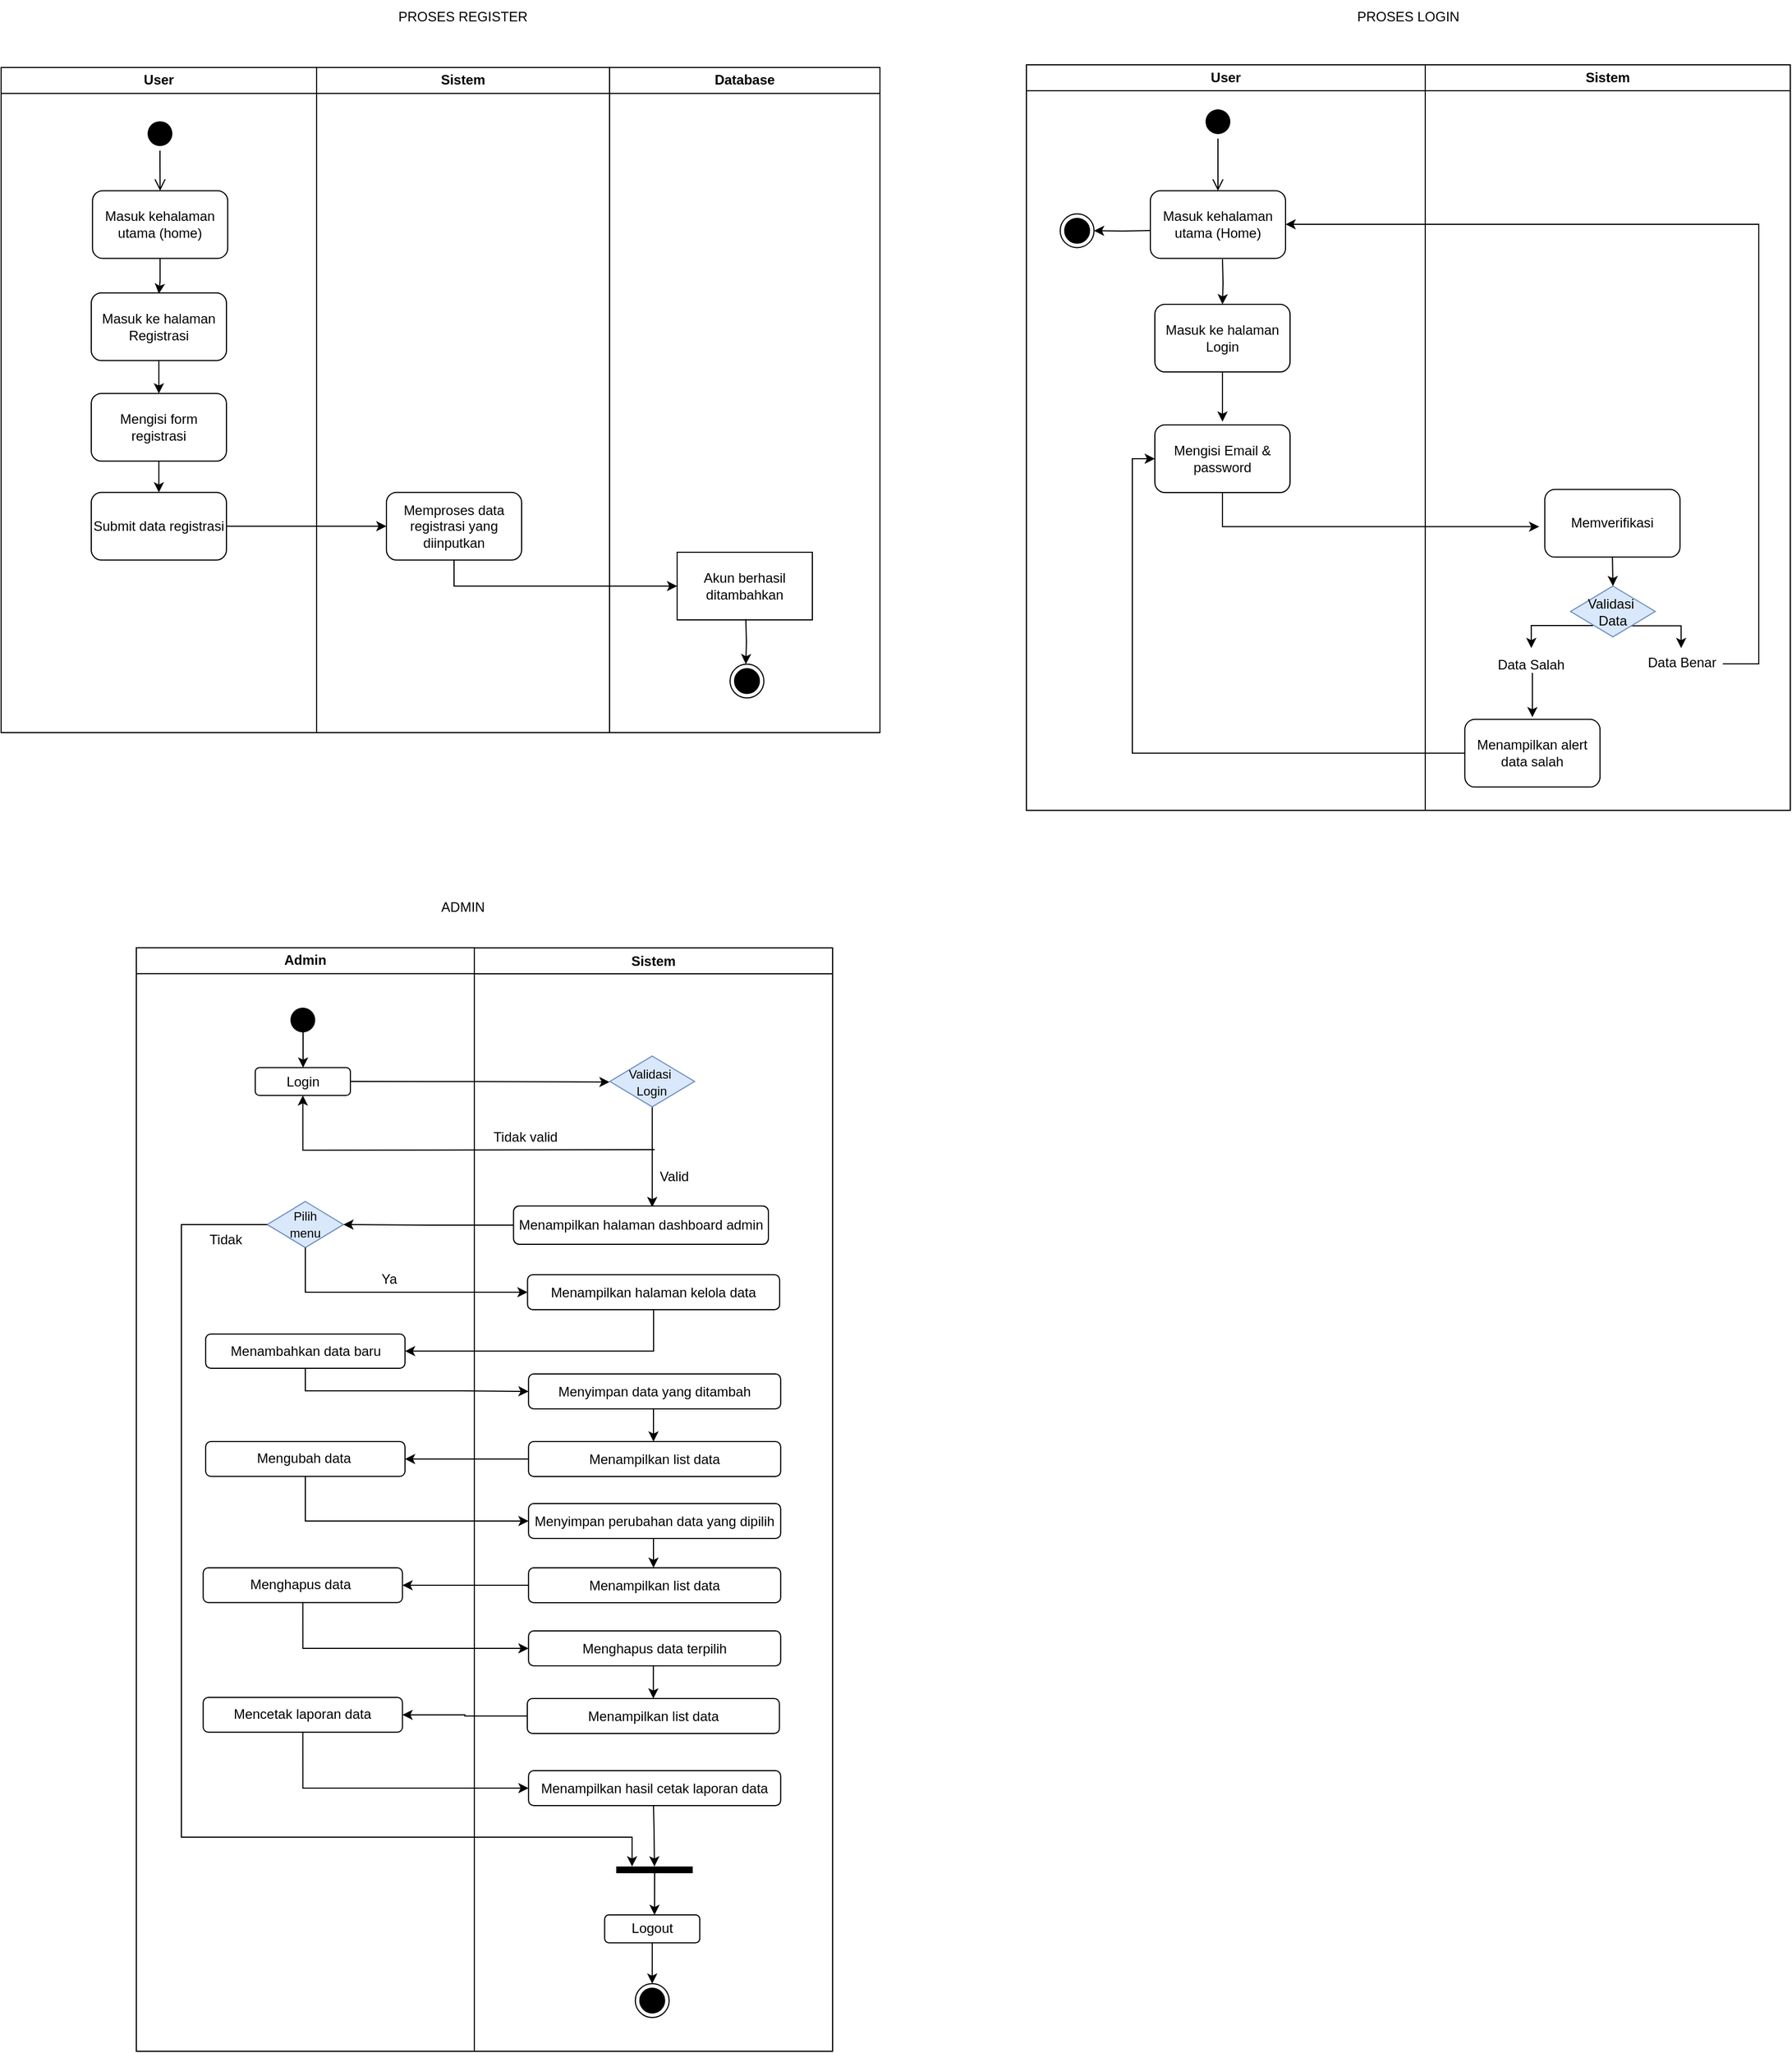 <mxfile version="21.6.9" type="github">
  <diagram name="Page-1" id="e7e014a7-5840-1c2e-5031-d8a46d1fe8dd">
    <mxGraphModel dx="1257" dy="834" grid="1" gridSize="10" guides="1" tooltips="1" connect="1" arrows="1" fold="1" page="1" pageScale="1" pageWidth="1169" pageHeight="826" background="none" math="0" shadow="0">
      <root>
        <mxCell id="0" />
        <mxCell id="1" parent="0" />
        <mxCell id="n_CjR4kDcSBruVza5yp5-41" style="edgeStyle=orthogonalEdgeStyle;rounded=0;orthogonalLoop=1;jettySize=auto;html=1;" edge="1" parent="1" source="n_CjR4kDcSBruVza5yp5-56">
          <mxGeometry relative="1" as="geometry">
            <mxPoint x="300" y="420.59" as="targetPoint" />
          </mxGeometry>
        </mxCell>
        <mxCell id="n_CjR4kDcSBruVza5yp5-42" value="" style="ellipse;html=1;shape=startState;fillColor=#000000;strokeColor=none;" vertex="1" parent="1">
          <mxGeometry x="286" y="263.59" width="30" height="30" as="geometry" />
        </mxCell>
        <mxCell id="n_CjR4kDcSBruVza5yp5-43" value="" style="edgeStyle=orthogonalEdgeStyle;html=1;verticalAlign=bottom;endArrow=open;endSize=8;strokeColor=#000000;rounded=0;entryX=0.5;entryY=0;entryDx=0;entryDy=0;" edge="1" parent="1" source="n_CjR4kDcSBruVza5yp5-42" target="n_CjR4kDcSBruVza5yp5-56">
          <mxGeometry relative="1" as="geometry">
            <mxPoint x="300" y="353.59" as="targetPoint" />
            <Array as="points">
              <mxPoint x="301" y="306.31" />
              <mxPoint x="301" y="306.31" />
            </Array>
          </mxGeometry>
        </mxCell>
        <mxCell id="n_CjR4kDcSBruVza5yp5-44" style="edgeStyle=orthogonalEdgeStyle;rounded=0;orthogonalLoop=1;jettySize=auto;html=1;entryX=0.5;entryY=0;entryDx=0;entryDy=0;" edge="1" parent="1" source="n_CjR4kDcSBruVza5yp5-45" target="n_CjR4kDcSBruVza5yp5-47">
          <mxGeometry relative="1" as="geometry" />
        </mxCell>
        <mxCell id="n_CjR4kDcSBruVza5yp5-45" value="Masuk ke halaman Registrasi" style="rounded=1;whiteSpace=wrap;html=1;" vertex="1" parent="1">
          <mxGeometry x="240" y="419.9" width="120" height="60" as="geometry" />
        </mxCell>
        <mxCell id="n_CjR4kDcSBruVza5yp5-46" value="" style="edgeStyle=orthogonalEdgeStyle;rounded=0;orthogonalLoop=1;jettySize=auto;html=1;" edge="1" parent="1" source="n_CjR4kDcSBruVza5yp5-47" target="n_CjR4kDcSBruVza5yp5-49">
          <mxGeometry relative="1" as="geometry" />
        </mxCell>
        <mxCell id="n_CjR4kDcSBruVza5yp5-47" value="Mengisi form registrasi" style="rounded=1;whiteSpace=wrap;html=1;" vertex="1" parent="1">
          <mxGeometry x="240" y="509.11" width="120" height="60" as="geometry" />
        </mxCell>
        <mxCell id="n_CjR4kDcSBruVza5yp5-48" style="edgeStyle=orthogonalEdgeStyle;rounded=0;orthogonalLoop=1;jettySize=auto;html=1;exitX=1;exitY=0.5;exitDx=0;exitDy=0;" edge="1" parent="1" source="n_CjR4kDcSBruVza5yp5-49" target="n_CjR4kDcSBruVza5yp5-54">
          <mxGeometry relative="1" as="geometry">
            <mxPoint x="649" y="821.38" as="targetPoint" />
          </mxGeometry>
        </mxCell>
        <mxCell id="n_CjR4kDcSBruVza5yp5-49" value="Submit data registrasi" style="rounded=1;whiteSpace=wrap;html=1;" vertex="1" parent="1">
          <mxGeometry x="240" y="596.9" width="120" height="60" as="geometry" />
        </mxCell>
        <mxCell id="n_CjR4kDcSBruVza5yp5-53" value="Sistem" style="swimlane;whiteSpace=wrap;html=1;startSize=23;" vertex="1" parent="1">
          <mxGeometry x="440" y="219.9" width="260" height="590.1" as="geometry" />
        </mxCell>
        <mxCell id="n_CjR4kDcSBruVza5yp5-54" value="Memproses data registrasi yang diinputkan" style="rounded=1;whiteSpace=wrap;html=1;" vertex="1" parent="n_CjR4kDcSBruVza5yp5-53">
          <mxGeometry x="61.98" y="377.0" width="120" height="60" as="geometry" />
        </mxCell>
        <mxCell id="n_CjR4kDcSBruVza5yp5-55" value="User" style="swimlane;whiteSpace=wrap;html=1;startSize=23;" vertex="1" parent="1">
          <mxGeometry x="160" y="219.9" width="280" height="590.1" as="geometry" />
        </mxCell>
        <mxCell id="n_CjR4kDcSBruVza5yp5-56" value="Masuk kehalaman utama (home)" style="rounded=1;whiteSpace=wrap;html=1;" vertex="1" parent="n_CjR4kDcSBruVza5yp5-55">
          <mxGeometry x="81.12" y="109.31" width="120" height="60" as="geometry" />
        </mxCell>
        <mxCell id="n_CjR4kDcSBruVza5yp5-57" value="PROSES REGISTER" style="text;html=1;strokeColor=none;fillColor=none;align=center;verticalAlign=middle;whiteSpace=wrap;rounded=0;" vertex="1" parent="1">
          <mxGeometry x="430" y="160" width="280" height="30" as="geometry" />
        </mxCell>
        <mxCell id="n_CjR4kDcSBruVza5yp5-58" value="Database" style="swimlane;whiteSpace=wrap;html=1;startSize=23;" vertex="1" parent="1">
          <mxGeometry x="700" y="219.9" width="240" height="590.1" as="geometry" />
        </mxCell>
        <mxCell id="n_CjR4kDcSBruVza5yp5-59" value="Akun berhasil ditambahkan" style="rounded=0;whiteSpace=wrap;html=1;" vertex="1" parent="n_CjR4kDcSBruVza5yp5-58">
          <mxGeometry x="60.0" y="430.1" width="120" height="60" as="geometry" />
        </mxCell>
        <mxCell id="n_CjR4kDcSBruVza5yp5-60" value="" style="ellipse;html=1;shape=endState;fillColor=#000000;strokeColor=#000000;" vertex="1" parent="n_CjR4kDcSBruVza5yp5-58">
          <mxGeometry x="106.98" y="529.38" width="30" height="30" as="geometry" />
        </mxCell>
        <mxCell id="n_CjR4kDcSBruVza5yp5-61" value="" style="edgeStyle=orthogonalEdgeStyle;rounded=0;orthogonalLoop=1;jettySize=auto;html=1;" edge="1" parent="n_CjR4kDcSBruVza5yp5-58">
          <mxGeometry relative="1" as="geometry">
            <mxPoint x="120.98" y="489.38" as="sourcePoint" />
            <mxPoint x="120.98" y="529.38" as="targetPoint" />
          </mxGeometry>
        </mxCell>
        <mxCell id="n_CjR4kDcSBruVza5yp5-62" style="edgeStyle=orthogonalEdgeStyle;rounded=0;orthogonalLoop=1;jettySize=auto;html=1;exitX=0.5;exitY=1;exitDx=0;exitDy=0;entryX=0;entryY=0.5;entryDx=0;entryDy=0;" edge="1" parent="1" source="n_CjR4kDcSBruVza5yp5-54" target="n_CjR4kDcSBruVza5yp5-59">
          <mxGeometry relative="1" as="geometry" />
        </mxCell>
        <mxCell id="n_CjR4kDcSBruVza5yp5-63" style="edgeStyle=orthogonalEdgeStyle;rounded=0;orthogonalLoop=1;jettySize=auto;html=1;exitX=-0.041;exitY=0.588;exitDx=0;exitDy=0;exitPerimeter=0;entryX=1;entryY=0.5;entryDx=0;entryDy=0;" edge="1" parent="1" target="n_CjR4kDcSBruVza5yp5-79">
          <mxGeometry relative="1" as="geometry">
            <mxPoint x="1181.08" y="364.49" as="sourcePoint" />
            <mxPoint x="1136.0" y="364.754" as="targetPoint" />
          </mxGeometry>
        </mxCell>
        <mxCell id="n_CjR4kDcSBruVza5yp5-64" value="Masuk kehalaman utama (Home)" style="rounded=1;whiteSpace=wrap;html=1;" vertex="1" parent="1">
          <mxGeometry x="1180" y="329.21" width="120" height="60" as="geometry" />
        </mxCell>
        <mxCell id="n_CjR4kDcSBruVza5yp5-65" value="" style="ellipse;html=1;shape=startState;fillColor=#000000;strokeColor=none;" vertex="1" parent="1">
          <mxGeometry x="1225" y="253.0" width="30" height="30" as="geometry" />
        </mxCell>
        <mxCell id="n_CjR4kDcSBruVza5yp5-66" value="" style="edgeStyle=orthogonalEdgeStyle;html=1;verticalAlign=bottom;endArrow=open;endSize=8;strokeColor=#000000;rounded=0;entryX=0.5;entryY=0;entryDx=0;entryDy=0;" edge="1" parent="1" source="n_CjR4kDcSBruVza5yp5-65" target="n_CjR4kDcSBruVza5yp5-64">
          <mxGeometry relative="1" as="geometry">
            <mxPoint x="1240" y="343.0" as="targetPoint" />
          </mxGeometry>
        </mxCell>
        <mxCell id="n_CjR4kDcSBruVza5yp5-67" style="edgeStyle=orthogonalEdgeStyle;rounded=0;orthogonalLoop=1;jettySize=auto;html=1;exitX=0.5;exitY=1;exitDx=0;exitDy=0;entryX=0.5;entryY=-0.048;entryDx=0;entryDy=0;entryPerimeter=0;" edge="1" parent="1" source="n_CjR4kDcSBruVza5yp5-68" target="n_CjR4kDcSBruVza5yp5-70">
          <mxGeometry relative="1" as="geometry" />
        </mxCell>
        <mxCell id="n_CjR4kDcSBruVza5yp5-68" value="Masuk ke halaman Login" style="rounded=1;whiteSpace=wrap;html=1;" vertex="1" parent="1">
          <mxGeometry x="1184" y="430.0" width="120" height="60" as="geometry" />
        </mxCell>
        <mxCell id="n_CjR4kDcSBruVza5yp5-69" style="edgeStyle=orthogonalEdgeStyle;rounded=0;orthogonalLoop=1;jettySize=auto;html=1;exitX=0.5;exitY=1;exitDx=0;exitDy=0;" edge="1" parent="1" source="n_CjR4kDcSBruVza5yp5-70">
          <mxGeometry relative="1" as="geometry">
            <Array as="points">
              <mxPoint x="1244" y="627" />
            </Array>
            <mxPoint x="1525.12" y="627.31" as="targetPoint" />
          </mxGeometry>
        </mxCell>
        <mxCell id="n_CjR4kDcSBruVza5yp5-70" value="Mengisi Email &amp;amp; password" style="rounded=1;whiteSpace=wrap;html=1;" vertex="1" parent="1">
          <mxGeometry x="1184" y="537" width="120" height="60" as="geometry" />
        </mxCell>
        <mxCell id="n_CjR4kDcSBruVza5yp5-71" style="edgeStyle=orthogonalEdgeStyle;rounded=0;orthogonalLoop=1;jettySize=auto;html=1;entryX=0.5;entryY=0;entryDx=0;entryDy=0;" edge="1" parent="1" target="n_CjR4kDcSBruVza5yp5-68">
          <mxGeometry relative="1" as="geometry">
            <mxPoint x="1244" y="390.0" as="sourcePoint" />
          </mxGeometry>
        </mxCell>
        <mxCell id="n_CjR4kDcSBruVza5yp5-72" style="edgeStyle=orthogonalEdgeStyle;rounded=0;orthogonalLoop=1;jettySize=auto;html=1;exitX=0;exitY=1;exitDx=0;exitDy=0;entryX=0.5;entryY=0;entryDx=0;entryDy=0;" edge="1" parent="1">
          <mxGeometry relative="1" as="geometry">
            <Array as="points">
              <mxPoint x="1518.12" y="715" />
            </Array>
            <mxPoint x="1573.12" y="715" as="sourcePoint" />
            <mxPoint x="1518.12" y="735" as="targetPoint" />
          </mxGeometry>
        </mxCell>
        <mxCell id="n_CjR4kDcSBruVza5yp5-73" style="edgeStyle=orthogonalEdgeStyle;rounded=0;orthogonalLoop=1;jettySize=auto;html=1;entryX=0.5;entryY=0;entryDx=0;entryDy=0;" edge="1" parent="1">
          <mxGeometry relative="1" as="geometry">
            <mxPoint x="1600.12" y="715.31" as="sourcePoint" />
            <mxPoint x="1651.12" y="735" as="targetPoint" />
            <Array as="points">
              <mxPoint x="1651.12" y="715" />
            </Array>
          </mxGeometry>
        </mxCell>
        <mxCell id="n_CjR4kDcSBruVza5yp5-74" value="Validasi&amp;nbsp;&lt;br&gt;Data" style="rhombus;whiteSpace=wrap;html=1;fillColor=#dae8fc;strokeColor=#6c8ebf;" vertex="1" parent="1">
          <mxGeometry x="1553" y="680" width="75.12" height="45" as="geometry" />
        </mxCell>
        <mxCell id="n_CjR4kDcSBruVza5yp5-75" value="" style="edgeStyle=orthogonalEdgeStyle;rounded=0;orthogonalLoop=1;jettySize=auto;html=1;" edge="1" parent="1">
          <mxGeometry relative="1" as="geometry">
            <mxPoint x="1519.077" y="757" as="sourcePoint" />
            <mxPoint x="1519.077" y="796.31" as="targetPoint" />
          </mxGeometry>
        </mxCell>
        <mxCell id="n_CjR4kDcSBruVza5yp5-76" value="Data Salah" style="text;html=1;strokeColor=none;fillColor=none;align=center;verticalAlign=middle;whiteSpace=wrap;rounded=0;" vertex="1" parent="1">
          <mxGeometry x="1478.12" y="735" width="80" height="30" as="geometry" />
        </mxCell>
        <mxCell id="n_CjR4kDcSBruVza5yp5-77" style="edgeStyle=orthogonalEdgeStyle;rounded=0;orthogonalLoop=1;jettySize=auto;html=1;exitX=0.5;exitY=1;exitDx=0;exitDy=0;entryX=0.5;entryY=0;entryDx=0;entryDy=0;" edge="1" parent="1" source="n_CjR4kDcSBruVza5yp5-78" target="n_CjR4kDcSBruVza5yp5-74">
          <mxGeometry relative="1" as="geometry" />
        </mxCell>
        <mxCell id="n_CjR4kDcSBruVza5yp5-78" value="Memverifikasi" style="whiteSpace=wrap;html=1;rounded=1;" vertex="1" parent="1">
          <mxGeometry x="1530.12" y="594.31" width="120" height="60" as="geometry" />
        </mxCell>
        <mxCell id="n_CjR4kDcSBruVza5yp5-79" value="" style="ellipse;html=1;shape=endState;fillColor=#000000;strokeColor=#000000;" vertex="1" parent="1">
          <mxGeometry x="1100" y="349.69" width="30" height="30" as="geometry" />
        </mxCell>
        <mxCell id="n_CjR4kDcSBruVza5yp5-80" value="PROSES LOGIN" style="text;html=1;strokeColor=none;fillColor=none;align=center;verticalAlign=middle;whiteSpace=wrap;rounded=0;" vertex="1" parent="1">
          <mxGeometry x="1269" y="160.0" width="280" height="30" as="geometry" />
        </mxCell>
        <mxCell id="n_CjR4kDcSBruVza5yp5-81" style="edgeStyle=orthogonalEdgeStyle;rounded=0;orthogonalLoop=1;jettySize=auto;html=1;" edge="1" parent="1" target="n_CjR4kDcSBruVza5yp5-64">
          <mxGeometry relative="1" as="geometry">
            <Array as="points">
              <mxPoint x="1720" y="749.04" />
              <mxPoint x="1720" y="359.04" />
            </Array>
            <mxPoint x="1688.12" y="749.04" as="sourcePoint" />
            <mxPoint x="1310" y="359.04" as="targetPoint" />
          </mxGeometry>
        </mxCell>
        <mxCell id="n_CjR4kDcSBruVza5yp5-82" style="edgeStyle=orthogonalEdgeStyle;rounded=0;orthogonalLoop=1;jettySize=auto;html=1;entryX=0;entryY=0.5;entryDx=0;entryDy=0;" edge="1" parent="1" source="n_CjR4kDcSBruVza5yp5-83" target="n_CjR4kDcSBruVza5yp5-70">
          <mxGeometry relative="1" as="geometry" />
        </mxCell>
        <mxCell id="n_CjR4kDcSBruVza5yp5-83" value="Menampilkan alert data salah" style="rounded=1;whiteSpace=wrap;html=1;" vertex="1" parent="1">
          <mxGeometry x="1459.12" y="798.31" width="120" height="60" as="geometry" />
        </mxCell>
        <mxCell id="n_CjR4kDcSBruVza5yp5-84" value="User" style="swimlane;whiteSpace=wrap;html=1;" vertex="1" parent="1">
          <mxGeometry x="1070" y="217.49" width="354" height="661.55" as="geometry" />
        </mxCell>
        <mxCell id="n_CjR4kDcSBruVza5yp5-85" value="Sistem" style="swimlane;whiteSpace=wrap;html=1;startSize=23;" vertex="1" parent="1">
          <mxGeometry x="1424" y="217.49" width="324" height="661.55" as="geometry" />
        </mxCell>
        <mxCell id="n_CjR4kDcSBruVza5yp5-86" value="Data Benar" style="text;html=1;strokeColor=none;fillColor=none;align=center;verticalAlign=middle;whiteSpace=wrap;rounded=0;" vertex="1" parent="n_CjR4kDcSBruVza5yp5-85">
          <mxGeometry x="188.12" y="515.1" width="80" height="30" as="geometry" />
        </mxCell>
        <mxCell id="n_CjR4kDcSBruVza5yp5-97" value="Sistem" style="swimlane;whiteSpace=wrap;html=1;startSize=23;" vertex="1" parent="1">
          <mxGeometry x="580" y="1001" width="318" height="979" as="geometry" />
        </mxCell>
        <mxCell id="n_CjR4kDcSBruVza5yp5-130" style="edgeStyle=orthogonalEdgeStyle;rounded=0;orthogonalLoop=1;jettySize=auto;html=1;exitX=0.5;exitY=1;exitDx=0;exitDy=0;entryX=0.5;entryY=0;entryDx=0;entryDy=0;" edge="1" parent="n_CjR4kDcSBruVza5yp5-97" source="n_CjR4kDcSBruVza5yp5-109">
          <mxGeometry relative="1" as="geometry">
            <mxPoint x="157.89" y="230.0" as="targetPoint" />
          </mxGeometry>
        </mxCell>
        <mxCell id="n_CjR4kDcSBruVza5yp5-109" value="&lt;font style=&quot;font-size: 11px;&quot;&gt;Validasi&amp;nbsp;&lt;br&gt;Login&lt;/font&gt;" style="rhombus;whiteSpace=wrap;html=1;fillColor=#dae8fc;strokeColor=#6c8ebf;" vertex="1" parent="n_CjR4kDcSBruVza5yp5-97">
          <mxGeometry x="120.33" y="96.0" width="75.12" height="45" as="geometry" />
        </mxCell>
        <mxCell id="n_CjR4kDcSBruVza5yp5-111" value="Menampilkan halaman dashboard admin" style="rounded=1;whiteSpace=wrap;html=1;" vertex="1" parent="n_CjR4kDcSBruVza5yp5-97">
          <mxGeometry x="34.78" y="229" width="226.22" height="34" as="geometry" />
        </mxCell>
        <mxCell id="n_CjR4kDcSBruVza5yp5-123" value="Tidak valid" style="text;html=1;align=center;verticalAlign=middle;resizable=0;points=[];autosize=1;strokeColor=none;fillColor=none;" vertex="1" parent="n_CjR4kDcSBruVza5yp5-97">
          <mxGeometry x="5" y="153" width="80" height="30" as="geometry" />
        </mxCell>
        <mxCell id="n_CjR4kDcSBruVza5yp5-125" value="Menampilkan halaman kelola data" style="rounded=1;whiteSpace=wrap;html=1;" vertex="1" parent="n_CjR4kDcSBruVza5yp5-97">
          <mxGeometry x="47.22" y="290" width="223.78" height="31" as="geometry" />
        </mxCell>
        <mxCell id="n_CjR4kDcSBruVza5yp5-133" style="edgeStyle=orthogonalEdgeStyle;rounded=0;orthogonalLoop=1;jettySize=auto;html=1;exitX=0.5;exitY=1;exitDx=0;exitDy=0;entryX=0.5;entryY=0;entryDx=0;entryDy=0;" edge="1" parent="n_CjR4kDcSBruVza5yp5-97">
          <mxGeometry relative="1" as="geometry">
            <mxPoint x="159.0" y="408" as="sourcePoint" />
            <mxPoint x="159.0" y="438" as="targetPoint" />
          </mxGeometry>
        </mxCell>
        <mxCell id="n_CjR4kDcSBruVza5yp5-129" value="Menyimpan data yang ditambah" style="rounded=1;whiteSpace=wrap;html=1;" vertex="1" parent="n_CjR4kDcSBruVza5yp5-97">
          <mxGeometry x="48.11" y="378" width="223.78" height="31" as="geometry" />
        </mxCell>
        <mxCell id="n_CjR4kDcSBruVza5yp5-132" value="Menampilkan list data" style="rounded=1;whiteSpace=wrap;html=1;" vertex="1" parent="n_CjR4kDcSBruVza5yp5-97">
          <mxGeometry x="48.11" y="438" width="223.78" height="31" as="geometry" />
        </mxCell>
        <mxCell id="n_CjR4kDcSBruVza5yp5-140" style="edgeStyle=orthogonalEdgeStyle;rounded=0;orthogonalLoop=1;jettySize=auto;html=1;exitX=0.5;exitY=1;exitDx=0;exitDy=0;entryX=0.5;entryY=0;entryDx=0;entryDy=0;" edge="1" parent="n_CjR4kDcSBruVza5yp5-97">
          <mxGeometry relative="1" as="geometry">
            <mxPoint x="159.0" y="523" as="sourcePoint" />
            <mxPoint x="159.0" y="550" as="targetPoint" />
          </mxGeometry>
        </mxCell>
        <mxCell id="n_CjR4kDcSBruVza5yp5-135" value="Menyimpan perubahan data yang dipilih" style="rounded=1;whiteSpace=wrap;html=1;" vertex="1" parent="n_CjR4kDcSBruVza5yp5-97">
          <mxGeometry x="48.11" y="493" width="223.78" height="31" as="geometry" />
        </mxCell>
        <mxCell id="n_CjR4kDcSBruVza5yp5-137" value="Menampilkan list data" style="rounded=1;whiteSpace=wrap;html=1;" vertex="1" parent="n_CjR4kDcSBruVza5yp5-97">
          <mxGeometry x="48.11" y="550" width="223.78" height="31" as="geometry" />
        </mxCell>
        <mxCell id="n_CjR4kDcSBruVza5yp5-144" style="edgeStyle=orthogonalEdgeStyle;rounded=0;orthogonalLoop=1;jettySize=auto;html=1;exitX=0.5;exitY=1;exitDx=0;exitDy=0;entryX=0.5;entryY=0;entryDx=0;entryDy=0;" edge="1" parent="n_CjR4kDcSBruVza5yp5-97" source="n_CjR4kDcSBruVza5yp5-141" target="n_CjR4kDcSBruVza5yp5-143">
          <mxGeometry relative="1" as="geometry" />
        </mxCell>
        <mxCell id="n_CjR4kDcSBruVza5yp5-141" value="Menghapus data terpilih" style="rounded=1;whiteSpace=wrap;html=1;" vertex="1" parent="n_CjR4kDcSBruVza5yp5-97">
          <mxGeometry x="48.11" y="606" width="223.78" height="31" as="geometry" />
        </mxCell>
        <mxCell id="n_CjR4kDcSBruVza5yp5-143" value="Menampilkan list data" style="rounded=1;whiteSpace=wrap;html=1;" vertex="1" parent="n_CjR4kDcSBruVza5yp5-97">
          <mxGeometry x="47" y="666" width="223.78" height="31" as="geometry" />
        </mxCell>
        <mxCell id="n_CjR4kDcSBruVza5yp5-151" style="edgeStyle=orthogonalEdgeStyle;rounded=0;orthogonalLoop=1;jettySize=auto;html=1;exitX=0.5;exitY=1;exitDx=0;exitDy=0;" edge="1" parent="n_CjR4kDcSBruVza5yp5-97" target="n_CjR4kDcSBruVza5yp5-150">
          <mxGeometry relative="1" as="geometry">
            <mxPoint x="159.0" y="761" as="sourcePoint" />
            <mxPoint x="158.9" y="798" as="targetPoint" />
          </mxGeometry>
        </mxCell>
        <mxCell id="n_CjR4kDcSBruVza5yp5-146" value="Menampilkan hasil cetak laporan data" style="rounded=1;whiteSpace=wrap;html=1;" vertex="1" parent="n_CjR4kDcSBruVza5yp5-97">
          <mxGeometry x="48.11" y="730" width="223.78" height="31" as="geometry" />
        </mxCell>
        <mxCell id="n_CjR4kDcSBruVza5yp5-150" value="" style="line;strokeWidth=6;html=1;perimeter=backbonePerimeter;points=[];outlineConnect=0;" vertex="1" parent="n_CjR4kDcSBruVza5yp5-97">
          <mxGeometry x="125.94" y="798" width="67.89" height="40" as="geometry" />
        </mxCell>
        <mxCell id="n_CjR4kDcSBruVza5yp5-166" style="edgeStyle=orthogonalEdgeStyle;rounded=0;orthogonalLoop=1;jettySize=auto;html=1;exitX=0.5;exitY=1;exitDx=0;exitDy=0;entryX=0.5;entryY=0;entryDx=0;entryDy=0;" edge="1" parent="n_CjR4kDcSBruVza5yp5-97" source="n_CjR4kDcSBruVza5yp5-152" target="n_CjR4kDcSBruVza5yp5-154">
          <mxGeometry relative="1" as="geometry" />
        </mxCell>
        <mxCell id="n_CjR4kDcSBruVza5yp5-152" value="Logout" style="rounded=1;whiteSpace=wrap;html=1;" vertex="1" parent="n_CjR4kDcSBruVza5yp5-97">
          <mxGeometry x="115.67" y="858" width="84.44" height="24.69" as="geometry" />
        </mxCell>
        <mxCell id="n_CjR4kDcSBruVza5yp5-154" value="" style="ellipse;html=1;shape=endState;fillColor=#000000;strokeColor=#000000;" vertex="1" parent="n_CjR4kDcSBruVza5yp5-97">
          <mxGeometry x="142.89" y="919" width="30" height="30" as="geometry" />
        </mxCell>
        <mxCell id="n_CjR4kDcSBruVza5yp5-99" value="Admin" style="swimlane;whiteSpace=wrap;html=1;startSize=23;" vertex="1" parent="1">
          <mxGeometry x="280" y="1000.9" width="300" height="979.1" as="geometry" />
        </mxCell>
        <mxCell id="n_CjR4kDcSBruVza5yp5-118" style="edgeStyle=orthogonalEdgeStyle;rounded=0;orthogonalLoop=1;jettySize=auto;html=1;exitX=1;exitY=0.5;exitDx=0;exitDy=0;" edge="1" parent="n_CjR4kDcSBruVza5yp5-99" source="n_CjR4kDcSBruVza5yp5-100">
          <mxGeometry relative="1" as="geometry">
            <mxPoint x="420" y="119.1" as="targetPoint" />
          </mxGeometry>
        </mxCell>
        <mxCell id="n_CjR4kDcSBruVza5yp5-100" value="Login" style="rounded=1;whiteSpace=wrap;html=1;" vertex="1" parent="n_CjR4kDcSBruVza5yp5-99">
          <mxGeometry x="105.56" y="106.31" width="84.44" height="24.69" as="geometry" />
        </mxCell>
        <mxCell id="n_CjR4kDcSBruVza5yp5-113" value="&lt;span style=&quot;font-size: 11px;&quot;&gt;Pilih &lt;br&gt;menu&lt;/span&gt;" style="rhombus;whiteSpace=wrap;html=1;fillColor=#dae8fc;strokeColor=#6c8ebf;" vertex="1" parent="n_CjR4kDcSBruVza5yp5-99">
          <mxGeometry x="116.22" y="225.1" width="67.56" height="40.9" as="geometry" />
        </mxCell>
        <mxCell id="n_CjR4kDcSBruVza5yp5-114" value="Menambahkan data baru" style="rounded=1;whiteSpace=wrap;html=1;" vertex="1" parent="n_CjR4kDcSBruVza5yp5-99">
          <mxGeometry x="61.55" y="342.68" width="176.89" height="30.42" as="geometry" />
        </mxCell>
        <mxCell id="n_CjR4kDcSBruVza5yp5-115" value="Mengubah data&amp;nbsp;" style="rounded=1;whiteSpace=wrap;html=1;" vertex="1" parent="n_CjR4kDcSBruVza5yp5-99">
          <mxGeometry x="61.55" y="438.1" width="176.89" height="30.9" as="geometry" />
        </mxCell>
        <mxCell id="n_CjR4kDcSBruVza5yp5-116" value="Menghapus data&amp;nbsp;" style="rounded=1;whiteSpace=wrap;html=1;" vertex="1" parent="n_CjR4kDcSBruVza5yp5-99">
          <mxGeometry x="59.33" y="550.1" width="176.89" height="30.9" as="geometry" />
        </mxCell>
        <mxCell id="n_CjR4kDcSBruVza5yp5-117" value="Mencetak laporan data" style="rounded=1;whiteSpace=wrap;html=1;" vertex="1" parent="n_CjR4kDcSBruVza5yp5-99">
          <mxGeometry x="59.33" y="665.1" width="176.89" height="30.9" as="geometry" />
        </mxCell>
        <mxCell id="n_CjR4kDcSBruVza5yp5-127" value="Ya" style="text;html=1;align=center;verticalAlign=middle;resizable=0;points=[];autosize=1;strokeColor=none;fillColor=none;" vertex="1" parent="n_CjR4kDcSBruVza5yp5-99">
          <mxGeometry x="203.89" y="279.1" width="40" height="30" as="geometry" />
        </mxCell>
        <mxCell id="n_CjR4kDcSBruVza5yp5-158" value="Tidak" style="text;html=1;align=center;verticalAlign=middle;resizable=0;points=[];autosize=1;strokeColor=none;fillColor=none;" vertex="1" parent="n_CjR4kDcSBruVza5yp5-99">
          <mxGeometry x="54.33" y="244.1" width="50" height="30" as="geometry" />
        </mxCell>
        <mxCell id="n_CjR4kDcSBruVza5yp5-159" value="" style="edgeStyle=orthogonalEdgeStyle;rounded=0;orthogonalLoop=1;jettySize=auto;html=1;exitX=0.437;exitY=0.815;exitDx=0;exitDy=0;exitPerimeter=0;" edge="1" parent="n_CjR4kDcSBruVza5yp5-99" source="n_CjR4kDcSBruVza5yp5-89" target="n_CjR4kDcSBruVza5yp5-100">
          <mxGeometry relative="1" as="geometry">
            <Array as="points">
              <mxPoint x="148" y="74" />
            </Array>
          </mxGeometry>
        </mxCell>
        <mxCell id="n_CjR4kDcSBruVza5yp5-89" value="" style="ellipse;html=1;shape=startState;fillColor=#000000;strokeColor=none;" vertex="1" parent="n_CjR4kDcSBruVza5yp5-99">
          <mxGeometry x="132.78" y="49.1" width="30" height="30" as="geometry" />
        </mxCell>
        <mxCell id="n_CjR4kDcSBruVza5yp5-101" value="ADMIN" style="text;html=1;strokeColor=none;fillColor=none;align=center;verticalAlign=middle;whiteSpace=wrap;rounded=0;" vertex="1" parent="1">
          <mxGeometry x="430" y="950" width="280" height="30" as="geometry" />
        </mxCell>
        <mxCell id="n_CjR4kDcSBruVza5yp5-120" style="edgeStyle=orthogonalEdgeStyle;rounded=0;orthogonalLoop=1;jettySize=auto;html=1;entryX=0.5;entryY=1;entryDx=0;entryDy=0;" edge="1" parent="1" target="n_CjR4kDcSBruVza5yp5-100">
          <mxGeometry relative="1" as="geometry">
            <mxPoint x="740" y="1180" as="sourcePoint" />
            <mxPoint x="430" y="1150.9" as="targetPoint" />
          </mxGeometry>
        </mxCell>
        <mxCell id="n_CjR4kDcSBruVza5yp5-122" value="Valid" style="text;html=1;align=center;verticalAlign=middle;resizable=0;points=[];autosize=1;strokeColor=none;fillColor=none;" vertex="1" parent="1">
          <mxGeometry x="732" y="1189" width="50" height="30" as="geometry" />
        </mxCell>
        <mxCell id="n_CjR4kDcSBruVza5yp5-124" style="edgeStyle=orthogonalEdgeStyle;rounded=0;orthogonalLoop=1;jettySize=auto;html=1;exitX=0;exitY=0.5;exitDx=0;exitDy=0;entryX=1;entryY=0.5;entryDx=0;entryDy=0;" edge="1" parent="1" source="n_CjR4kDcSBruVza5yp5-111" target="n_CjR4kDcSBruVza5yp5-113">
          <mxGeometry relative="1" as="geometry" />
        </mxCell>
        <mxCell id="n_CjR4kDcSBruVza5yp5-126" style="edgeStyle=orthogonalEdgeStyle;rounded=0;orthogonalLoop=1;jettySize=auto;html=1;exitX=0.5;exitY=1;exitDx=0;exitDy=0;entryX=0;entryY=0.5;entryDx=0;entryDy=0;" edge="1" parent="1" source="n_CjR4kDcSBruVza5yp5-113" target="n_CjR4kDcSBruVza5yp5-125">
          <mxGeometry relative="1" as="geometry" />
        </mxCell>
        <mxCell id="n_CjR4kDcSBruVza5yp5-128" style="edgeStyle=orthogonalEdgeStyle;rounded=0;orthogonalLoop=1;jettySize=auto;html=1;exitX=0.5;exitY=1;exitDx=0;exitDy=0;entryX=1;entryY=0.5;entryDx=0;entryDy=0;" edge="1" parent="1" source="n_CjR4kDcSBruVza5yp5-125" target="n_CjR4kDcSBruVza5yp5-114">
          <mxGeometry relative="1" as="geometry" />
        </mxCell>
        <mxCell id="n_CjR4kDcSBruVza5yp5-136" style="edgeStyle=orthogonalEdgeStyle;rounded=0;orthogonalLoop=1;jettySize=auto;html=1;exitX=0.5;exitY=1;exitDx=0;exitDy=0;entryX=0;entryY=0.5;entryDx=0;entryDy=0;" edge="1" parent="1" source="n_CjR4kDcSBruVza5yp5-115" target="n_CjR4kDcSBruVza5yp5-135">
          <mxGeometry relative="1" as="geometry" />
        </mxCell>
        <mxCell id="n_CjR4kDcSBruVza5yp5-138" style="edgeStyle=orthogonalEdgeStyle;rounded=0;orthogonalLoop=1;jettySize=auto;html=1;exitX=0;exitY=0.5;exitDx=0;exitDy=0;entryX=1;entryY=0.5;entryDx=0;entryDy=0;" edge="1" parent="1" source="n_CjR4kDcSBruVza5yp5-137" target="n_CjR4kDcSBruVza5yp5-116">
          <mxGeometry relative="1" as="geometry" />
        </mxCell>
        <mxCell id="n_CjR4kDcSBruVza5yp5-139" style="edgeStyle=orthogonalEdgeStyle;rounded=0;orthogonalLoop=1;jettySize=auto;html=1;exitX=0.5;exitY=1;exitDx=0;exitDy=0;entryX=0;entryY=0.5;entryDx=0;entryDy=0;" edge="1" parent="1" source="n_CjR4kDcSBruVza5yp5-114" target="n_CjR4kDcSBruVza5yp5-129">
          <mxGeometry relative="1" as="geometry">
            <Array as="points">
              <mxPoint x="430" y="1394" />
              <mxPoint x="568" y="1394" />
            </Array>
          </mxGeometry>
        </mxCell>
        <mxCell id="n_CjR4kDcSBruVza5yp5-142" style="edgeStyle=orthogonalEdgeStyle;rounded=0;orthogonalLoop=1;jettySize=auto;html=1;exitX=0.5;exitY=1;exitDx=0;exitDy=0;entryX=0;entryY=0.5;entryDx=0;entryDy=0;" edge="1" parent="1" source="n_CjR4kDcSBruVza5yp5-116" target="n_CjR4kDcSBruVza5yp5-141">
          <mxGeometry relative="1" as="geometry" />
        </mxCell>
        <mxCell id="n_CjR4kDcSBruVza5yp5-145" style="edgeStyle=orthogonalEdgeStyle;rounded=0;orthogonalLoop=1;jettySize=auto;html=1;exitX=0;exitY=0.5;exitDx=0;exitDy=0;entryX=1;entryY=0.5;entryDx=0;entryDy=0;" edge="1" parent="1" source="n_CjR4kDcSBruVza5yp5-143" target="n_CjR4kDcSBruVza5yp5-117">
          <mxGeometry relative="1" as="geometry" />
        </mxCell>
        <mxCell id="n_CjR4kDcSBruVza5yp5-153" style="edgeStyle=orthogonalEdgeStyle;rounded=0;orthogonalLoop=1;jettySize=auto;html=1;exitX=0.5;exitY=1;exitDx=0;exitDy=0;" edge="1" parent="1">
          <mxGeometry relative="1" as="geometry">
            <mxPoint x="740.0" y="1822" as="sourcePoint" />
            <mxPoint x="739.9" y="1859" as="targetPoint" />
          </mxGeometry>
        </mxCell>
        <mxCell id="n_CjR4kDcSBruVza5yp5-156" style="edgeStyle=orthogonalEdgeStyle;rounded=0;orthogonalLoop=1;jettySize=auto;html=1;exitX=0;exitY=0.5;exitDx=0;exitDy=0;" edge="1" parent="1" source="n_CjR4kDcSBruVza5yp5-113" target="n_CjR4kDcSBruVza5yp5-150">
          <mxGeometry relative="1" as="geometry">
            <mxPoint x="391.22" y="1251.45" as="sourcePoint" />
            <mxPoint x="708" y="1805" as="targetPoint" />
            <Array as="points">
              <mxPoint x="320" y="1246" />
              <mxPoint x="320" y="1790" />
              <mxPoint x="720" y="1790" />
            </Array>
          </mxGeometry>
        </mxCell>
        <mxCell id="n_CjR4kDcSBruVza5yp5-160" style="edgeStyle=orthogonalEdgeStyle;rounded=0;orthogonalLoop=1;jettySize=auto;html=1;exitX=0;exitY=0.5;exitDx=0;exitDy=0;entryX=1;entryY=0.5;entryDx=0;entryDy=0;" edge="1" parent="1" source="n_CjR4kDcSBruVza5yp5-132" target="n_CjR4kDcSBruVza5yp5-115">
          <mxGeometry relative="1" as="geometry" />
        </mxCell>
        <mxCell id="n_CjR4kDcSBruVza5yp5-164" style="edgeStyle=orthogonalEdgeStyle;rounded=0;orthogonalLoop=1;jettySize=auto;html=1;exitX=0.5;exitY=1;exitDx=0;exitDy=0;entryX=0;entryY=0.5;entryDx=0;entryDy=0;" edge="1" parent="1" source="n_CjR4kDcSBruVza5yp5-117" target="n_CjR4kDcSBruVza5yp5-146">
          <mxGeometry relative="1" as="geometry" />
        </mxCell>
      </root>
    </mxGraphModel>
  </diagram>
</mxfile>
